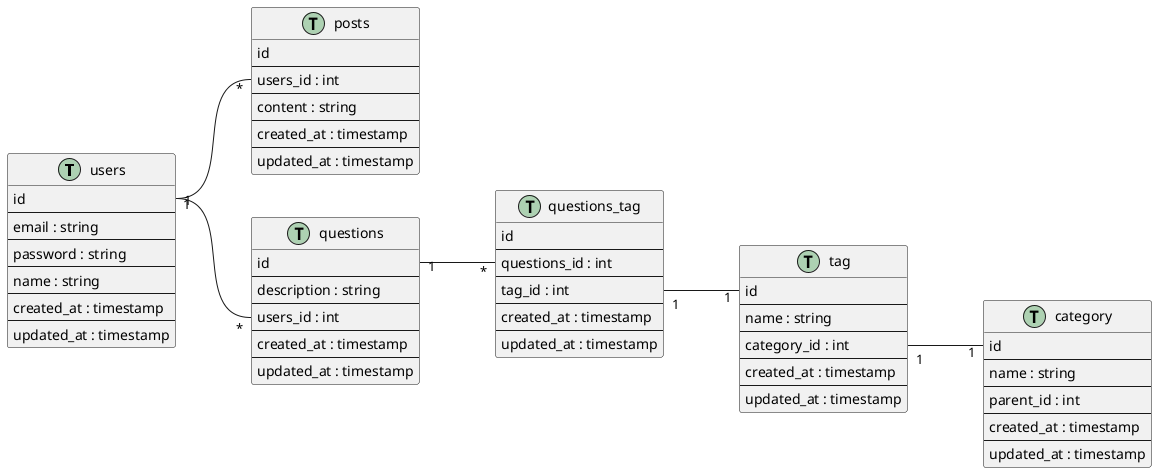 @startuml
left to right direction
class users << (T,#ADD1B2) >>{
    id
    --
    email : string
    --
    password : string
    --
    name : string
    --
    created_at : timestamp
    --
    updated_at : timestamp
}
class posts << (T,#ADD1B2) >>{
    id
    --
    users_id : int
    --
    content : string
    --
    created_at : timestamp
    --
    updated_at : timestamp
}
users::id “1” -- “*" posts::users_id

class questions << (T,#ADD1B2) >>{
    id
    --
    description : string
    --
    users_id : int
    --
    created_at : timestamp
    --
    updated_at : timestamp
}
users::id “1” -- “*" questions::users_id

class questions_tag << (T,#ADD1B2) >>{
    id
    --
    questions_id : int
    --
    tag_id : int
    --
    created_at : timestamp
    --
    updated_at : timestamp
}
questions::id “1” -- “*" questions_tag::questions_id

class tag << (T,#ADD1B2) >>{
    id
    --
    name : string
    --
    category_id : int
    --
    created_at : timestamp
    --
    updated_at : timestamp
}
questions_tag::tag_id “1” -- “1" tag::id

class category << (T,#ADD1B2) >>{
    id
    --
    name : string
    --
    parent_id : int
    --
    created_at : timestamp
    --
    updated_at : timestamp
}
tag::category_id “1” -- “1" category::id
@enduml
